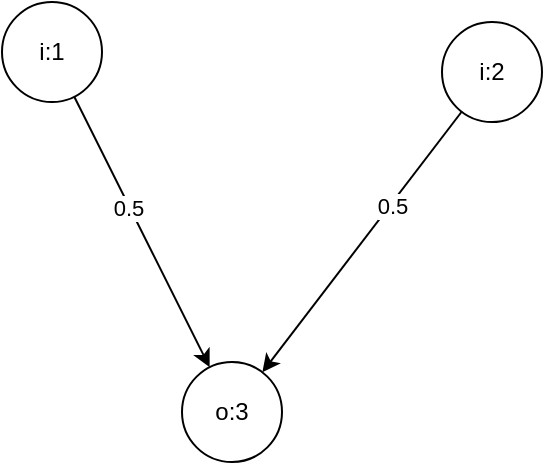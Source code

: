 <mxfile version="21.6.1" type="device">
  <diagram name="Test1" id="nykNHn463SW9v7BsX8j2">
    <mxGraphModel dx="675" dy="394" grid="1" gridSize="10" guides="1" tooltips="1" connect="1" arrows="1" fold="1" page="1" pageScale="1" pageWidth="827" pageHeight="1169" math="0" shadow="0">
      <root>
        <mxCell id="0" />
        <mxCell id="1" parent="0" />
        <mxCell id="iUJ6JxmStx1WilnGTJF3-8" style="edgeStyle=none;rounded=0;orthogonalLoop=1;jettySize=auto;html=1;" edge="1" parent="1" source="iUJ6JxmStx1WilnGTJF3-2" target="iUJ6JxmStx1WilnGTJF3-5">
          <mxGeometry relative="1" as="geometry" />
        </mxCell>
        <mxCell id="iUJ6JxmStx1WilnGTJF3-10" value="0.5" style="edgeLabel;html=1;align=center;verticalAlign=middle;resizable=0;points=[];" vertex="1" connectable="0" parent="iUJ6JxmStx1WilnGTJF3-8">
          <mxGeometry x="-0.195" y="-1" relative="1" as="geometry">
            <mxPoint as="offset" />
          </mxGeometry>
        </mxCell>
        <mxCell id="iUJ6JxmStx1WilnGTJF3-2" value="i:1" style="ellipse;whiteSpace=wrap;html=1;aspect=fixed;" vertex="1" parent="1">
          <mxGeometry x="90" y="120" width="50" height="50" as="geometry" />
        </mxCell>
        <mxCell id="iUJ6JxmStx1WilnGTJF3-9" style="edgeStyle=none;rounded=0;orthogonalLoop=1;jettySize=auto;html=1;" edge="1" parent="1" source="iUJ6JxmStx1WilnGTJF3-3" target="iUJ6JxmStx1WilnGTJF3-5">
          <mxGeometry relative="1" as="geometry" />
        </mxCell>
        <mxCell id="iUJ6JxmStx1WilnGTJF3-11" value="0.5" style="edgeLabel;html=1;align=center;verticalAlign=middle;resizable=0;points=[];" vertex="1" connectable="0" parent="iUJ6JxmStx1WilnGTJF3-9">
          <mxGeometry x="-0.288" y="1" relative="1" as="geometry">
            <mxPoint as="offset" />
          </mxGeometry>
        </mxCell>
        <mxCell id="iUJ6JxmStx1WilnGTJF3-3" value="i:2" style="ellipse;whiteSpace=wrap;html=1;aspect=fixed;" vertex="1" parent="1">
          <mxGeometry x="310" y="130" width="50" height="50" as="geometry" />
        </mxCell>
        <mxCell id="iUJ6JxmStx1WilnGTJF3-5" value="o:3" style="ellipse;whiteSpace=wrap;html=1;aspect=fixed;" vertex="1" parent="1">
          <mxGeometry x="180" y="300" width="50" height="50" as="geometry" />
        </mxCell>
      </root>
    </mxGraphModel>
  </diagram>
</mxfile>
